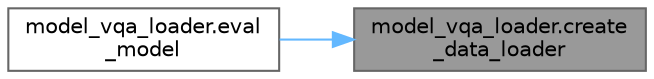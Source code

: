 digraph "model_vqa_loader.create_data_loader"
{
 // LATEX_PDF_SIZE
  bgcolor="transparent";
  edge [fontname=Helvetica,fontsize=10,labelfontname=Helvetica,labelfontsize=10];
  node [fontname=Helvetica,fontsize=10,shape=box,height=0.2,width=0.4];
  rankdir="RL";
  Node1 [id="Node000001",label="model_vqa_loader.create\l_data_loader",height=0.2,width=0.4,color="gray40", fillcolor="grey60", style="filled", fontcolor="black",tooltip=" "];
  Node1 -> Node2 [id="edge1_Node000001_Node000002",dir="back",color="steelblue1",style="solid",tooltip=" "];
  Node2 [id="Node000002",label="model_vqa_loader.eval\l_model",height=0.2,width=0.4,color="grey40", fillcolor="white", style="filled",URL="$namespacemodel__vqa__loader.html#acbc4b69bb13636e0be94d3caa18c2341",tooltip=" "];
}
